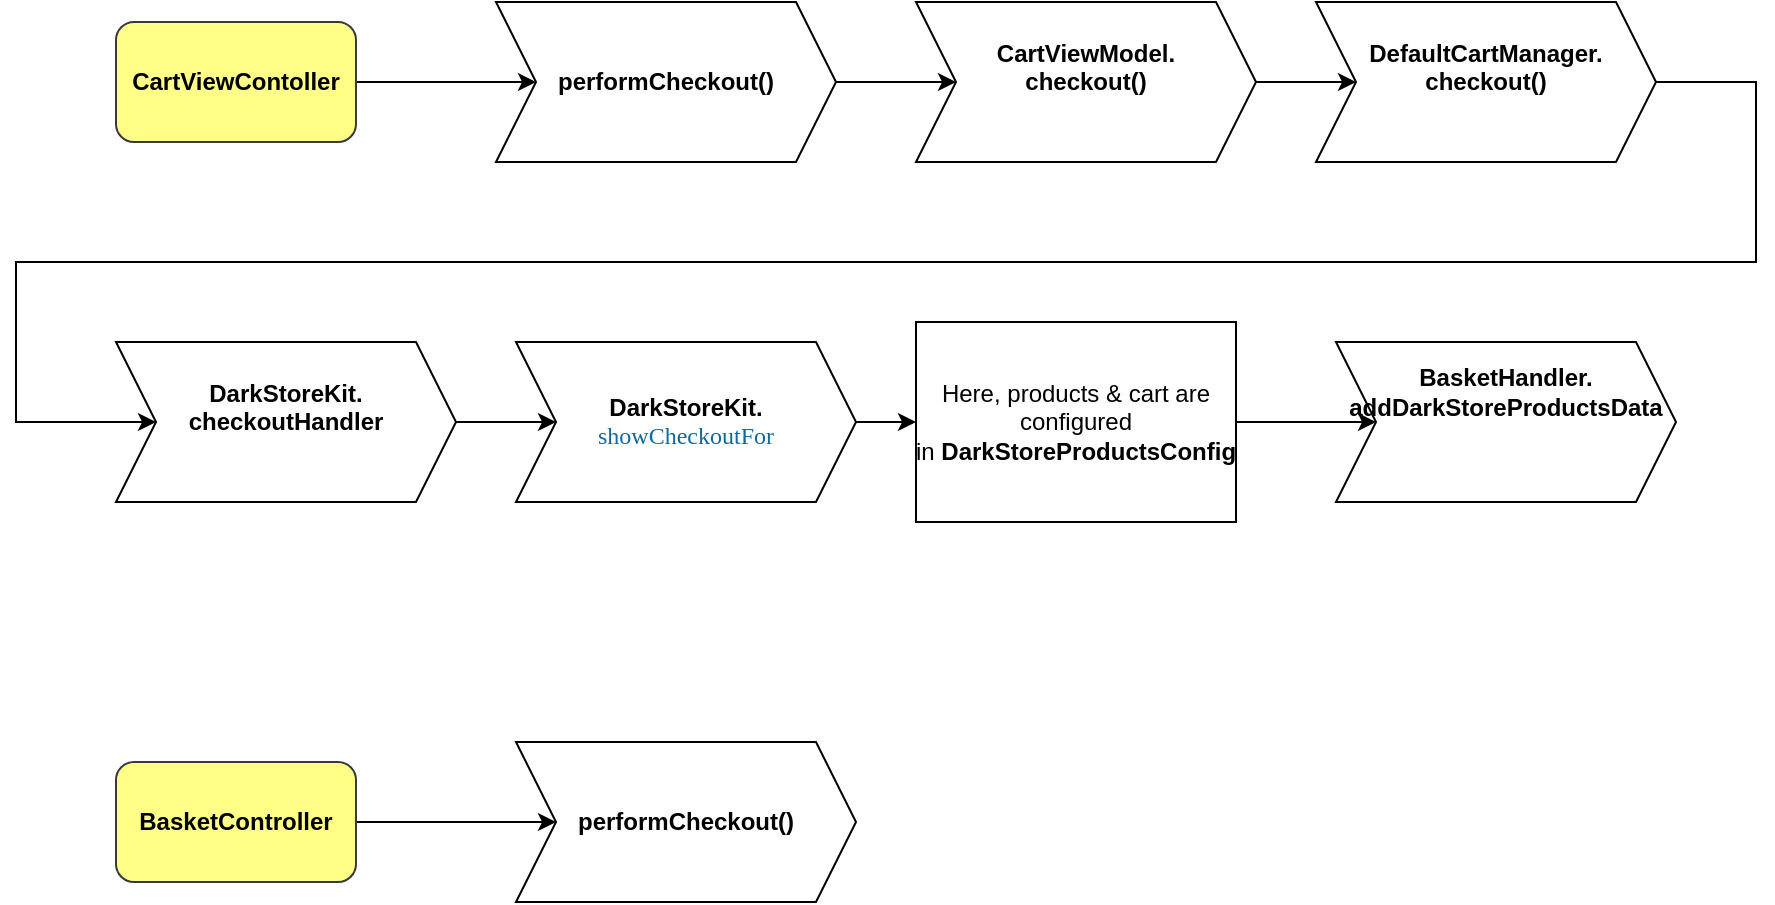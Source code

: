 <mxfile version="24.7.7">
  <diagram id="FDbgXjDPW-2YGCrv3_xN" name="Page-1">
    <mxGraphModel dx="842" dy="1585" grid="1" gridSize="10" guides="1" tooltips="1" connect="1" arrows="1" fold="1" page="0" pageScale="1" pageWidth="850" pageHeight="1100" math="0" shadow="0">
      <root>
        <mxCell id="0" />
        <mxCell id="1" parent="0" />
        <mxCell id="-iQA_DNgZvjyMMIGpdRD-8" value="" style="edgeStyle=orthogonalEdgeStyle;rounded=0;orthogonalLoop=1;jettySize=auto;html=1;" edge="1" parent="1" source="-iQA_DNgZvjyMMIGpdRD-1" target="-iQA_DNgZvjyMMIGpdRD-3">
          <mxGeometry relative="1" as="geometry" />
        </mxCell>
        <mxCell id="-iQA_DNgZvjyMMIGpdRD-1" value="&lt;b&gt;CartViewContoller&lt;/b&gt;" style="rounded=1;whiteSpace=wrap;html=1;fillColor=#ffff88;strokeColor=#36393d;" vertex="1" parent="1">
          <mxGeometry x="520" y="-480" width="120" height="60" as="geometry" />
        </mxCell>
        <mxCell id="-iQA_DNgZvjyMMIGpdRD-6" value="" style="edgeStyle=orthogonalEdgeStyle;rounded=0;orthogonalLoop=1;jettySize=auto;html=1;" edge="1" parent="1" source="-iQA_DNgZvjyMMIGpdRD-3" target="-iQA_DNgZvjyMMIGpdRD-4">
          <mxGeometry relative="1" as="geometry" />
        </mxCell>
        <mxCell id="-iQA_DNgZvjyMMIGpdRD-3" value="&lt;b&gt;&lt;br&gt;performCheckout&lt;span class=&quot;s1&quot;&gt;()&lt;/span&gt;&lt;/b&gt;&lt;br&gt;&lt;div&gt;&lt;b&gt;&lt;span class=&quot;s1&quot;&gt;&lt;br&gt;&lt;/span&gt;&lt;/b&gt;&lt;/div&gt;" style="shape=step;perimeter=stepPerimeter;whiteSpace=wrap;html=1;fixedSize=1;" vertex="1" parent="1">
          <mxGeometry x="710" y="-490" width="170" height="80" as="geometry" />
        </mxCell>
        <mxCell id="-iQA_DNgZvjyMMIGpdRD-7" value="" style="edgeStyle=orthogonalEdgeStyle;rounded=0;orthogonalLoop=1;jettySize=auto;html=1;" edge="1" parent="1" source="-iQA_DNgZvjyMMIGpdRD-4" target="-iQA_DNgZvjyMMIGpdRD-5">
          <mxGeometry relative="1" as="geometry" />
        </mxCell>
        <mxCell id="-iQA_DNgZvjyMMIGpdRD-4" value="&lt;b&gt;CartViewModel.&lt;br&gt;checkout&lt;span class=&quot;s1&quot;&gt;()&lt;/span&gt;&lt;/b&gt;&lt;br&gt;&lt;div&gt;&lt;b&gt;&lt;span class=&quot;s1&quot;&gt;&lt;br&gt;&lt;/span&gt;&lt;/b&gt;&lt;/div&gt;" style="shape=step;perimeter=stepPerimeter;whiteSpace=wrap;html=1;fixedSize=1;" vertex="1" parent="1">
          <mxGeometry x="920" y="-490" width="170" height="80" as="geometry" />
        </mxCell>
        <mxCell id="-iQA_DNgZvjyMMIGpdRD-13" style="edgeStyle=orthogonalEdgeStyle;rounded=0;orthogonalLoop=1;jettySize=auto;html=1;entryX=0;entryY=0.5;entryDx=0;entryDy=0;exitX=1;exitY=0.5;exitDx=0;exitDy=0;" edge="1" parent="1" source="-iQA_DNgZvjyMMIGpdRD-5" target="-iQA_DNgZvjyMMIGpdRD-12">
          <mxGeometry relative="1" as="geometry">
            <Array as="points">
              <mxPoint x="1340" y="-450" />
              <mxPoint x="1340" y="-360" />
              <mxPoint x="470" y="-360" />
              <mxPoint x="470" y="-280" />
            </Array>
          </mxGeometry>
        </mxCell>
        <mxCell id="-iQA_DNgZvjyMMIGpdRD-5" value="&lt;b&gt;DefaultCartManager.&lt;br&gt;checkout&lt;span class=&quot;s1&quot;&gt;()&lt;/span&gt;&lt;/b&gt;&lt;br&gt;&lt;div&gt;&lt;b&gt;&lt;span class=&quot;s1&quot;&gt;&lt;br&gt;&lt;/span&gt;&lt;/b&gt;&lt;/div&gt;" style="shape=step;perimeter=stepPerimeter;whiteSpace=wrap;html=1;fixedSize=1;" vertex="1" parent="1">
          <mxGeometry x="1120" y="-490" width="170" height="80" as="geometry" />
        </mxCell>
        <mxCell id="-iQA_DNgZvjyMMIGpdRD-15" value="" style="edgeStyle=orthogonalEdgeStyle;rounded=0;orthogonalLoop=1;jettySize=auto;html=1;" edge="1" parent="1" source="-iQA_DNgZvjyMMIGpdRD-12" target="-iQA_DNgZvjyMMIGpdRD-14">
          <mxGeometry relative="1" as="geometry" />
        </mxCell>
        <mxCell id="-iQA_DNgZvjyMMIGpdRD-12" value="&lt;div&gt;&lt;b&gt;&lt;span class=&quot;s1&quot;&gt;DarkStoreKit.&lt;/span&gt;&lt;/b&gt;&lt;/div&gt;&lt;div&gt;&lt;b&gt;&lt;span class=&quot;s1&quot;&gt;checkoutHandler&lt;/span&gt;&lt;/b&gt;&lt;/div&gt;&lt;div&gt;&lt;span style=&quot;color: rgba(0, 0, 0, 0); font-family: monospace; font-size: 0px; text-align: start; text-wrap: nowrap;&quot;&gt;%3CmxGraphModel%3E%3Croot%3E%3CmxCell%20id%3D%220%22%2F%3E%3CmxCell%20id%3D%221%22%20parent%3D%220%22%2F%3E%3CmxCell%20id%3D%222%22%20value%3D%22%26lt%3Bdiv%26gt%3B%26lt%3Bb%26gt%3B%26lt%3Bspan%20class%3D%26quot%3Bs1%26quot%3B%26gt%3BDarkStoreKit.%26lt%3B%2Fspan%26gt%3B%26lt%3B%2Fb%26gt%3B%26lt%3B%2Fdiv%26gt%3B%26lt%3Bdiv%26gt%3B%26lt%3Bp%20style%3D%26quot%3Bmargin%3A%200px%3B%20font-variant-numeric%3A%20normal%3B%20font-variant-east-asian%3A%20normal%3B%20font-variant-alternates%3A%20normal%3B%20font-size-adjust%3A%20none%3B%20font-kerning%3A%20auto%3B%20font-optical-sizing%3A%20auto%3B%20font-feature-settings%3A%20normal%3B%20font-variation-settings%3A%20normal%3B%20font-variant-position%3A%20normal%3B%20font-stretch%3A%20normal%3B%20line-height%3A%20normal%3B%20font-family%3A%20Menlo%3B%20color%3A%20rgb(50%2C%20109%2C%20116)%3B%20text-align%3A%20start%3B%26quot%3B%20class%3D%26quot%3Bp1%26quot%3B%26gt%3BcheckoutHandler%26lt%3B%2Fp%26gt%3B%26lt%3B%2Fdiv%26gt%3B%22%20style%3D%22shape%3Dstep%3Bperimeter%3DstepPerimeter%3BwhiteSpace%3Dwrap%3Bhtml%3D1%3BfixedSize%3D1%3B%22%20vertex%3D%221%22%20parent%3D%221%22%3E%3CmxGeometry%20x%3D%22520%22%20y%3D%22-320%22%20width%3D%22170%22%20height%3D%2280%22%20as%3D%22geometry%22%2F%3E%3C%2FmxCell%3E%3C%2Froot%3E%3C%2FmxGraphModel%3E&lt;/span&gt;&lt;span style=&quot;color: rgba(0, 0, 0, 0); font-family: monospace; font-size: 0px; text-align: start; text-wrap: nowrap; background-color: initial;&quot;&gt;%3CmxGraphModel%3E%3Croot%3E%3CmxCell%20id%3D%220%22%2F%3E%3CmxCell%20id%3D%221%22%20parent%3D%220%22%2F%3E%3CmxCell%20id%3D%222%22%20value%3D%22%26lt%3Bdiv%26gt%3B%26lt%3Bb%26gt%3B%26lt%3Bspan%20class%3D%26quot%3Bs1%26quot%3B%26gt%3BDarkStoreKit.%26lt%3B%2Fspan%26gt%3B%26lt%3B%2Fb%26gt%3B%26lt%3B%2Fdiv%26gt%3B%26lt%3Bdiv%26gt%3B%26lt%3Bp%20style%3D%26quot%3Bmargin%3A%200px%3B%20font-variant-numeric%3A%20normal%3B%20font-variant-east-asian%3A%20normal%3B%20font-variant-alternates%3A%20normal%3B%20font-size-adjust%3A%20none%3B%20font-kerning%3A%20auto%3B%20font-optical-sizing%3A%20auto%3B%20font-feature-settings%3A%20normal%3B%20font-variation-settings%3A%20normal%3B%20font-variant-position%3A%20normal%3B%20font-stretch%3A%20normal%3B%20line-height%3A%20normal%3B%20font-family%3A%20Menlo%3B%20color%3A%20rgb(50%2C%20109%2C%20116)%3B%20text-align%3A%20start%3B%26quot%3B%20class%3D%26quot%3Bp1%26quot%3B%26gt%3BcheckoutHandler%26lt%3B%2Fp%26gt%3B%26lt%3B%2Fdiv%26gt%3B%22%20style%3D%22shape%3Dstep%3Bperimeter%3DstepPerimeter%3BwhiteSpace%3Dwrap%3Bhtml%3D1%3BfixedSize%3D1%3B%22%20vertex%3D%221%22%20parent%3D%221%22%3E%3CmxGeometry%20x%3D%22520%22%20y%3D%22-320%22%20width%3D%22170%22%20height%3D%2280%22%20as%3D%22geometry%22%2F%3E%3C%2FmxCell%3E%3C%2Froot%3E%3C%2FmxGraphModel%3E&lt;/span&gt;&lt;b&gt;&lt;span class=&quot;s1&quot;&gt;&lt;br&gt;&lt;/span&gt;&lt;/b&gt;&lt;/div&gt;" style="shape=step;perimeter=stepPerimeter;whiteSpace=wrap;html=1;fixedSize=1;" vertex="1" parent="1">
          <mxGeometry x="520" y="-320" width="170" height="80" as="geometry" />
        </mxCell>
        <mxCell id="-iQA_DNgZvjyMMIGpdRD-19" value="" style="edgeStyle=orthogonalEdgeStyle;rounded=0;orthogonalLoop=1;jettySize=auto;html=1;" edge="1" parent="1" source="-iQA_DNgZvjyMMIGpdRD-14" target="-iQA_DNgZvjyMMIGpdRD-18">
          <mxGeometry relative="1" as="geometry" />
        </mxCell>
        <mxCell id="-iQA_DNgZvjyMMIGpdRD-14" value="&lt;div&gt;&lt;b&gt;&lt;span class=&quot;s1&quot;&gt;DarkStoreKit.&lt;/span&gt;&lt;/b&gt;&lt;/div&gt;&lt;div&gt;&lt;p style=&quot;margin: 0px; font-variant-numeric: normal; font-variant-east-asian: normal; font-variant-alternates: normal; font-size-adjust: none; font-kerning: auto; font-optical-sizing: auto; font-feature-settings: normal; font-variation-settings: normal; font-variant-position: normal; font-stretch: normal; line-height: normal; font-family: Menlo; color: rgb(15, 104, 160); text-align: start;&quot; class=&quot;p1&quot;&gt;showCheckoutFor&lt;/p&gt;&lt;/div&gt;" style="shape=step;perimeter=stepPerimeter;whiteSpace=wrap;html=1;fixedSize=1;" vertex="1" parent="1">
          <mxGeometry x="720" y="-320" width="170" height="80" as="geometry" />
        </mxCell>
        <mxCell id="-iQA_DNgZvjyMMIGpdRD-21" value="" style="edgeStyle=orthogonalEdgeStyle;rounded=0;orthogonalLoop=1;jettySize=auto;html=1;" edge="1" parent="1" source="-iQA_DNgZvjyMMIGpdRD-18" target="-iQA_DNgZvjyMMIGpdRD-20">
          <mxGeometry relative="1" as="geometry" />
        </mxCell>
        <mxCell id="-iQA_DNgZvjyMMIGpdRD-18" value="Here, products &amp;amp; cart are configured in&amp;nbsp;&lt;b&gt;DarkStoreProductsConfig&lt;/b&gt;" style="rounded=0;whiteSpace=wrap;html=1;" vertex="1" parent="1">
          <mxGeometry x="920" y="-330" width="160" height="100" as="geometry" />
        </mxCell>
        <mxCell id="-iQA_DNgZvjyMMIGpdRD-20" value="&lt;div&gt;&lt;b&gt;&lt;span class=&quot;s1&quot;&gt;BasketHandler.&lt;/span&gt;&lt;/b&gt;&lt;/div&gt;&lt;div&gt;&lt;span style=&quot;background-color: initial;&quot;&gt;&lt;b&gt;addDarkStore&lt;/b&gt;&lt;/span&gt;&lt;b style=&quot;background-color: initial;&quot;&gt;ProductsData&lt;/b&gt;&lt;/div&gt;&lt;div&gt;&lt;p style=&quot;margin: 0px; font-variant-numeric: normal; font-variant-east-asian: normal; font-variant-alternates: normal; font-size-adjust: none; font-kerning: auto; font-optical-sizing: auto; font-feature-settings: normal; font-variation-settings: normal; font-variant-position: normal; font-stretch: normal; line-height: normal; font-family: Menlo; color: rgb(15, 104, 160); text-align: start;&quot; class=&quot;p1&quot;&gt;&lt;br&gt;&lt;/p&gt;&lt;p style=&quot;margin: 0px; font-variant-numeric: normal; font-variant-east-asian: normal; font-variant-alternates: normal; font-size-adjust: none; font-kerning: auto; font-optical-sizing: auto; font-feature-settings: normal; font-variation-settings: normal; font-variant-position: normal; font-stretch: normal; line-height: normal; font-family: Menlo; color: rgb(15, 104, 160); text-align: start;&quot; class=&quot;p1&quot;&gt;&lt;span style=&quot;background-color: initial; text-wrap: nowrap; color: rgba(0, 0, 0, 0); font-family: monospace; font-size: 0px;&quot;&gt;%3CmxGraphModel%3E%3Croot%3E%3CmxCell%20id%3D%220%22%2F%3E%3CmxCell%20id%3D%221%22%20parent%3D%220%22%2F%3E%3CmxCell%20id%3D%222%22%20value%3D%22%26lt%3Bdiv%26gt%3B%26lt%3Bb%26gt%3B%26lt%3Bspan%20class%3D%26quot%3Bs1%26quot%3B%26gt%3BDarkStoreKit.%26lt%3B%2Fspan%26gt%3B%26lt%3B%2Fb%26gt%3B%26lt%3B%2Fdiv%26gt%3B%26lt%3Bdiv%26gt%3B%26lt%3Bp%20style%3D%26quot%3Bmargin%3A%200px%3B%20font-variant-numeric%3A%20normal%3B%20font-variant-east-asian%3A%20normal%3B%20font-variant-alternates%3A%20normal%3B%20font-size-adjust%3A%20none%3B%20font-kerning%3A%20auto%3B%20font-optical-sizing%3A%20auto%3B%20font-feature-settings%3A%20normal%3B%20font-variation-settings%3A%20normal%3B%20font-variant-position%3A%20normal%3B%20font-stretch%3A%20normal%3B%20line-height%3A%20normal%3B%20font-family%3A%20Menlo%3B%20color%3A%20rgb(50%2C%20109%2C%20116)%3B%20text-align%3A%20start%3B%26quot%3B%20class%3D%26quot%3Bp1%26quot%3B%26gt%3BcheckoutHandler%26lt%3B%2Fp%26gt%3B%26lt%3B%2Fdiv%26gt%3B%22%20style%3D%22shape%3Dstep%3Bperimeter%3DstepPerimeter%3BwhiteSpace%3Dwrap%3Bhtml%3D1%3BfixedSize%3D1%3B%22%20vertex%3D%221%22%20parent%3D%221%22%3E%3CmxGeometry%20x%3D%22520%22%20y%3D%22-320%22%20width%3D%22170%22%20height%3D%2280%22%20as%3D%22geometry%22%2F%3E%3C%2FmxCell%3E%3C%2Froot%3E%3C%2FmxGraphModel%3E&lt;/span&gt;&lt;span style=&quot;background-color: initial; text-wrap: nowrap; color: rgba(0, 0, 0, 0); font-family: monospace; font-size: 0px;&quot;&gt;%3CmxGraphModel%3E%3Croot%3E%3CmxCell%20id%3D%220%22%2F%3E%3CmxCell%20id%3D%221%22%20parent%3D%220%22%2F%3E%3CmxCell%20id%3D%222%22%20value%3D%22%26lt%3Bdiv%26gt%3B%26lt%3Bb%26gt%3B%26lt%3Bspan%20class%3D%26quot%3Bs1%26quot%3B%26gt%3BDarkStoreKit.%26lt%3B%2Fspan%26gt%3B%26lt%3B%2Fb%26gt%3B%26lt%3B%2Fdiv%26gt%3B%26lt%3Bdiv%26gt%3B%26lt%3Bp%20style%3D%26quot%3Bmargin%3A%200px%3B%20font-variant-numeric%3A%20normal%3B%20font-variant-east-asian%3A%20normal%3B%20font-variant-alternates%3A%20normal%3B%20font-size-adjust%3A%20none%3B%20font-kerning%3A%20auto%3B%20font-optical-sizing%3A%20auto%3B%20font-feature-settings%3A%20normal%3B%20font-variation-settings%3A%20normal%3B%20font-variant-position%3A%20normal%3B%20font-stretch%3A%20normal%3B%20line-height%3A%20normal%3B%20font-family%3A%20Menlo%3B%20color%3A%20rgb(50%2C%20109%2C%20116)%3B%20text-align%3A%20start%3B%26quot%3B%20class%3D%26quot%3Bp1%26quot%3B%26gt%3BcheckoutHandler%26lt%3B%2Fp%26gt%3B%26lt%3B%2Fdiv%26gt%3B%22%20style%3D%22shape%3Dstep%3Bperimeter%3DstepPerimeter%3BwhiteSpace%3Dwrap%3Bhtml%3D1%3BfixedSize%3D1%3B%22%20vertex%3D%221%22%20parent%3D%221%22%3E%3CmxGeometry%20x%3D%22520%22%20y%3D%22-320%22%20width%3D%22170%22%20height%3D%2280%22%20as%3D%22geometry%22%2F%3E%3C%2FmxCell%3E%3C%2Froot%3E%3C%2FmxGraphModel%3E&lt;/span&gt;&lt;br&gt;&lt;/p&gt;&lt;/div&gt;" style="shape=step;perimeter=stepPerimeter;whiteSpace=wrap;html=1;fixedSize=1;" vertex="1" parent="1">
          <mxGeometry x="1130" y="-320" width="170" height="80" as="geometry" />
        </mxCell>
        <mxCell id="-iQA_DNgZvjyMMIGpdRD-25" value="" style="edgeStyle=orthogonalEdgeStyle;rounded=0;orthogonalLoop=1;jettySize=auto;html=1;" edge="1" parent="1" source="-iQA_DNgZvjyMMIGpdRD-23" target="-iQA_DNgZvjyMMIGpdRD-24">
          <mxGeometry relative="1" as="geometry" />
        </mxCell>
        <mxCell id="-iQA_DNgZvjyMMIGpdRD-23" value="&lt;b&gt;BasketController&lt;/b&gt;" style="rounded=1;whiteSpace=wrap;html=1;fillColor=#ffff88;strokeColor=#36393d;" vertex="1" parent="1">
          <mxGeometry x="520" y="-110" width="120" height="60" as="geometry" />
        </mxCell>
        <mxCell id="-iQA_DNgZvjyMMIGpdRD-24" value="&lt;b&gt;&lt;br&gt;performCheckout&lt;span class=&quot;s1&quot;&gt;()&lt;/span&gt;&lt;/b&gt;&lt;br&gt;&lt;div&gt;&lt;b&gt;&lt;span class=&quot;s1&quot;&gt;&lt;br&gt;&lt;/span&gt;&lt;/b&gt;&lt;/div&gt;" style="shape=step;perimeter=stepPerimeter;whiteSpace=wrap;html=1;fixedSize=1;" vertex="1" parent="1">
          <mxGeometry x="720" y="-120" width="170" height="80" as="geometry" />
        </mxCell>
      </root>
    </mxGraphModel>
  </diagram>
</mxfile>
